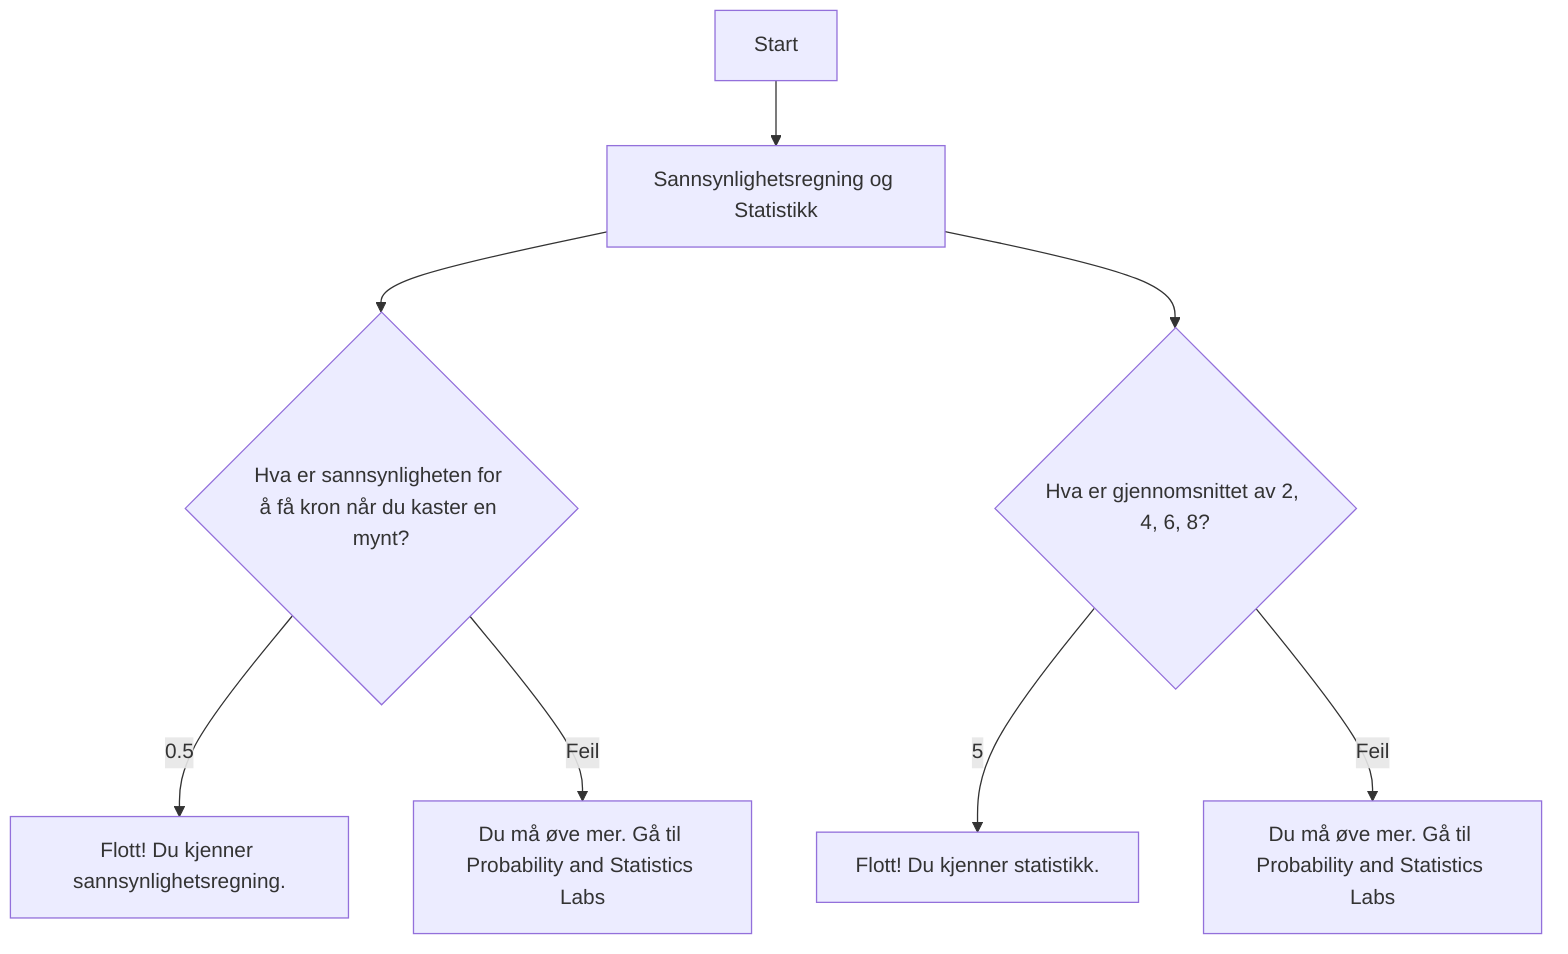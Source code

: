 flowchart TD
    Start --> A[Sannsynlighetsregning og Statistikk]
    
    A --> B{Hva er sannsynligheten for å få kron når du kaster en mynt?}
    B -->|0.5| B1[Flott! Du kjenner sannsynlighetsregning.]
    B -->|Feil| B2[Du må øve mer. Gå til Probability and Statistics Labs]
    
    A --> C{Hva er gjennomsnittet av 2, 4, 6, 8?}
    C -->|5| C1[Flott! Du kjenner statistikk.]
    C -->|Feil| C2[Du må øve mer. Gå til Probability and Statistics Labs]